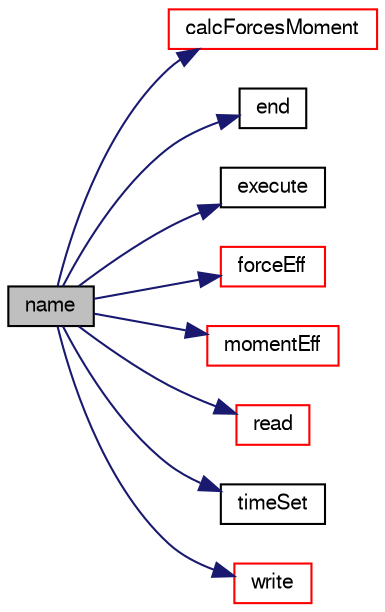 digraph "name"
{
  bgcolor="transparent";
  edge [fontname="FreeSans",fontsize="10",labelfontname="FreeSans",labelfontsize="10"];
  node [fontname="FreeSans",fontsize="10",shape=record];
  rankdir="LR";
  Node1091 [label="name",height=0.2,width=0.4,color="black", fillcolor="grey75", style="filled", fontcolor="black"];
  Node1091 -> Node1092 [color="midnightblue",fontsize="10",style="solid",fontname="FreeSans"];
  Node1092 [label="calcForcesMoment",height=0.2,width=0.4,color="red",URL="$a28830.html#a71e93fd80e1ccacbf30c602b4ea11abc",tooltip="Calculate the forces and moments. "];
  Node1091 -> Node1405 [color="midnightblue",fontsize="10",style="solid",fontname="FreeSans"];
  Node1405 [label="end",height=0.2,width=0.4,color="black",URL="$a28830.html#aaf81d3fdaf258088d7692fa70cece087",tooltip="Execute at the final time-loop, currently does nothing. "];
  Node1091 -> Node1406 [color="midnightblue",fontsize="10",style="solid",fontname="FreeSans"];
  Node1406 [label="execute",height=0.2,width=0.4,color="black",URL="$a28830.html#a61af3e60b94ae3e748f6fbac1e794af7",tooltip="Execute, currently does nothing. "];
  Node1091 -> Node1407 [color="midnightblue",fontsize="10",style="solid",fontname="FreeSans"];
  Node1407 [label="forceEff",height=0.2,width=0.4,color="red",URL="$a28830.html#a748274766433812251c78e52b8e00481",tooltip="Return the total force. "];
  Node1091 -> Node1409 [color="midnightblue",fontsize="10",style="solid",fontname="FreeSans"];
  Node1409 [label="momentEff",height=0.2,width=0.4,color="red",URL="$a28830.html#a7fbf8d9ae2e1aa3868d32ad6d092b8f2",tooltip="Return the total moment. "];
  Node1091 -> Node1410 [color="midnightblue",fontsize="10",style="solid",fontname="FreeSans"];
  Node1410 [label="read",height=0.2,width=0.4,color="red",URL="$a28830.html#aa9b8764750bd9ff67ca32b6551dc7847",tooltip="Read the forces data. "];
  Node1091 -> Node1435 [color="midnightblue",fontsize="10",style="solid",fontname="FreeSans"];
  Node1435 [label="timeSet",height=0.2,width=0.4,color="black",URL="$a28830.html#a9637c56f3ddc45f3ce62ec07dbe2228f",tooltip="Called when time was set at the end of the Time::operator++. "];
  Node1091 -> Node1436 [color="midnightblue",fontsize="10",style="solid",fontname="FreeSans"];
  Node1436 [label="write",height=0.2,width=0.4,color="red",URL="$a28830.html#aac759501cf6c7895a70eecbef0226ae1",tooltip="Write the forces. "];
}
